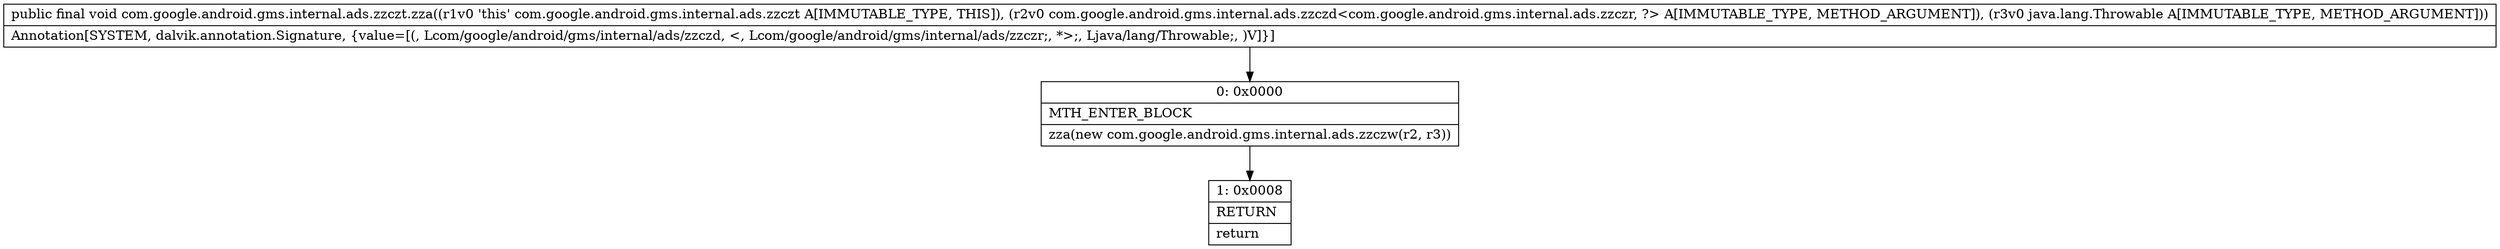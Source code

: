 digraph "CFG forcom.google.android.gms.internal.ads.zzczt.zza(Lcom\/google\/android\/gms\/internal\/ads\/zzczd;Ljava\/lang\/Throwable;)V" {
Node_0 [shape=record,label="{0\:\ 0x0000|MTH_ENTER_BLOCK\l|zza(new com.google.android.gms.internal.ads.zzczw(r2, r3))\l}"];
Node_1 [shape=record,label="{1\:\ 0x0008|RETURN\l|return\l}"];
MethodNode[shape=record,label="{public final void com.google.android.gms.internal.ads.zzczt.zza((r1v0 'this' com.google.android.gms.internal.ads.zzczt A[IMMUTABLE_TYPE, THIS]), (r2v0 com.google.android.gms.internal.ads.zzczd\<com.google.android.gms.internal.ads.zzczr, ?\> A[IMMUTABLE_TYPE, METHOD_ARGUMENT]), (r3v0 java.lang.Throwable A[IMMUTABLE_TYPE, METHOD_ARGUMENT]))  | Annotation[SYSTEM, dalvik.annotation.Signature, \{value=[(, Lcom\/google\/android\/gms\/internal\/ads\/zzczd, \<, Lcom\/google\/android\/gms\/internal\/ads\/zzczr;, *\>;, Ljava\/lang\/Throwable;, )V]\}]\l}"];
MethodNode -> Node_0;
Node_0 -> Node_1;
}

